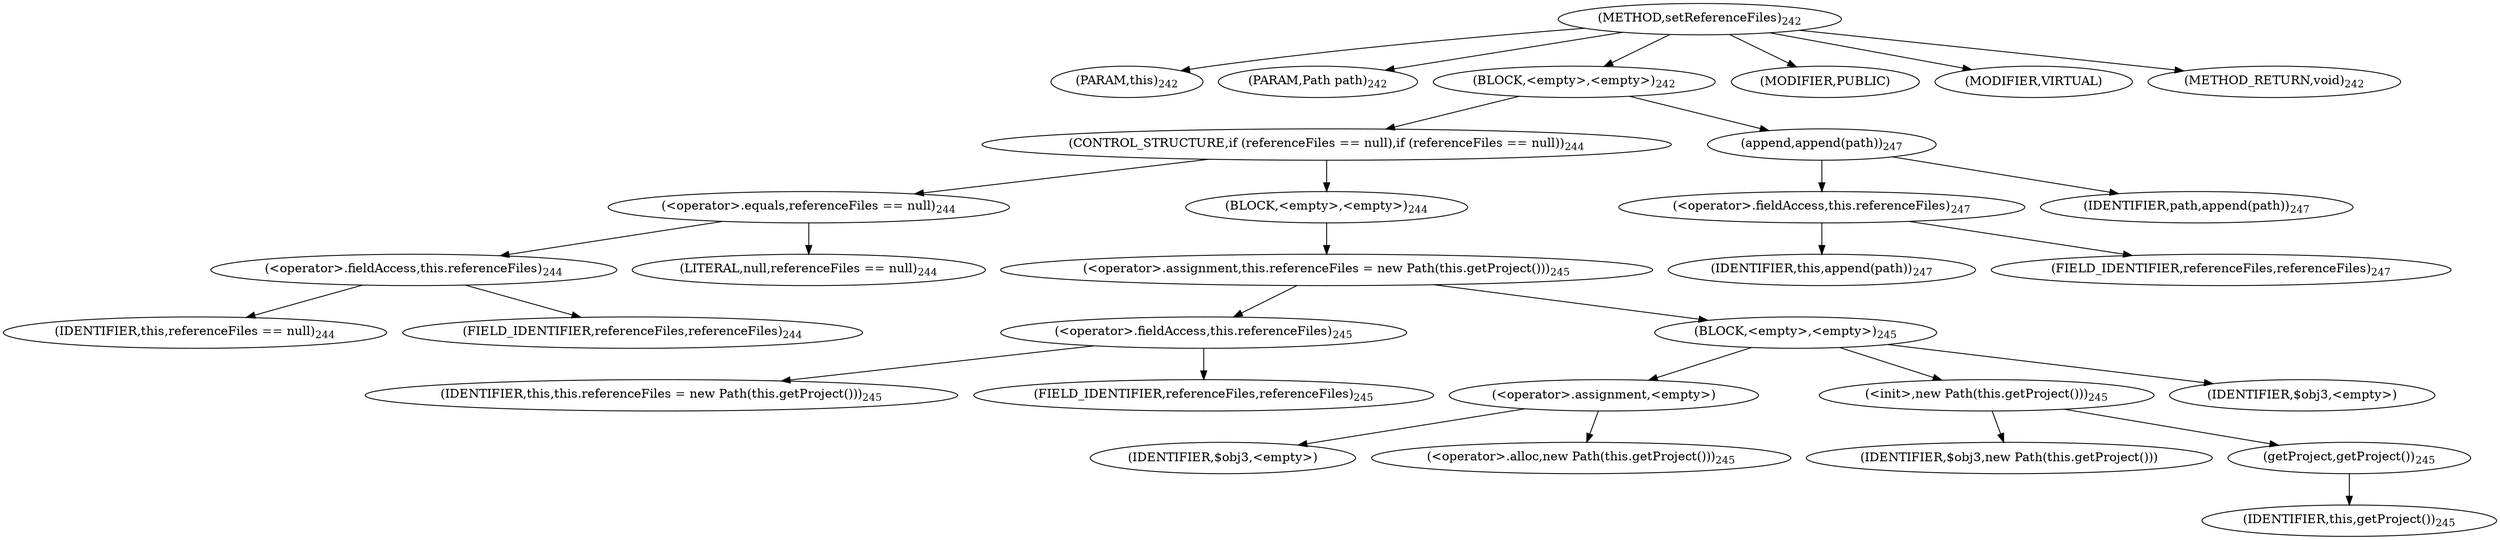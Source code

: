 digraph "setReferenceFiles" {  
"361" [label = <(METHOD,setReferenceFiles)<SUB>242</SUB>> ]
"10" [label = <(PARAM,this)<SUB>242</SUB>> ]
"362" [label = <(PARAM,Path path)<SUB>242</SUB>> ]
"363" [label = <(BLOCK,&lt;empty&gt;,&lt;empty&gt;)<SUB>242</SUB>> ]
"364" [label = <(CONTROL_STRUCTURE,if (referenceFiles == null),if (referenceFiles == null))<SUB>244</SUB>> ]
"365" [label = <(&lt;operator&gt;.equals,referenceFiles == null)<SUB>244</SUB>> ]
"366" [label = <(&lt;operator&gt;.fieldAccess,this.referenceFiles)<SUB>244</SUB>> ]
"367" [label = <(IDENTIFIER,this,referenceFiles == null)<SUB>244</SUB>> ]
"368" [label = <(FIELD_IDENTIFIER,referenceFiles,referenceFiles)<SUB>244</SUB>> ]
"369" [label = <(LITERAL,null,referenceFiles == null)<SUB>244</SUB>> ]
"370" [label = <(BLOCK,&lt;empty&gt;,&lt;empty&gt;)<SUB>244</SUB>> ]
"371" [label = <(&lt;operator&gt;.assignment,this.referenceFiles = new Path(this.getProject()))<SUB>245</SUB>> ]
"372" [label = <(&lt;operator&gt;.fieldAccess,this.referenceFiles)<SUB>245</SUB>> ]
"373" [label = <(IDENTIFIER,this,this.referenceFiles = new Path(this.getProject()))<SUB>245</SUB>> ]
"374" [label = <(FIELD_IDENTIFIER,referenceFiles,referenceFiles)<SUB>245</SUB>> ]
"375" [label = <(BLOCK,&lt;empty&gt;,&lt;empty&gt;)<SUB>245</SUB>> ]
"376" [label = <(&lt;operator&gt;.assignment,&lt;empty&gt;)> ]
"377" [label = <(IDENTIFIER,$obj3,&lt;empty&gt;)> ]
"378" [label = <(&lt;operator&gt;.alloc,new Path(this.getProject()))<SUB>245</SUB>> ]
"379" [label = <(&lt;init&gt;,new Path(this.getProject()))<SUB>245</SUB>> ]
"380" [label = <(IDENTIFIER,$obj3,new Path(this.getProject()))> ]
"381" [label = <(getProject,getProject())<SUB>245</SUB>> ]
"9" [label = <(IDENTIFIER,this,getProject())<SUB>245</SUB>> ]
"382" [label = <(IDENTIFIER,$obj3,&lt;empty&gt;)> ]
"383" [label = <(append,append(path))<SUB>247</SUB>> ]
"384" [label = <(&lt;operator&gt;.fieldAccess,this.referenceFiles)<SUB>247</SUB>> ]
"385" [label = <(IDENTIFIER,this,append(path))<SUB>247</SUB>> ]
"386" [label = <(FIELD_IDENTIFIER,referenceFiles,referenceFiles)<SUB>247</SUB>> ]
"387" [label = <(IDENTIFIER,path,append(path))<SUB>247</SUB>> ]
"388" [label = <(MODIFIER,PUBLIC)> ]
"389" [label = <(MODIFIER,VIRTUAL)> ]
"390" [label = <(METHOD_RETURN,void)<SUB>242</SUB>> ]
  "361" -> "10" 
  "361" -> "362" 
  "361" -> "363" 
  "361" -> "388" 
  "361" -> "389" 
  "361" -> "390" 
  "363" -> "364" 
  "363" -> "383" 
  "364" -> "365" 
  "364" -> "370" 
  "365" -> "366" 
  "365" -> "369" 
  "366" -> "367" 
  "366" -> "368" 
  "370" -> "371" 
  "371" -> "372" 
  "371" -> "375" 
  "372" -> "373" 
  "372" -> "374" 
  "375" -> "376" 
  "375" -> "379" 
  "375" -> "382" 
  "376" -> "377" 
  "376" -> "378" 
  "379" -> "380" 
  "379" -> "381" 
  "381" -> "9" 
  "383" -> "384" 
  "383" -> "387" 
  "384" -> "385" 
  "384" -> "386" 
}

